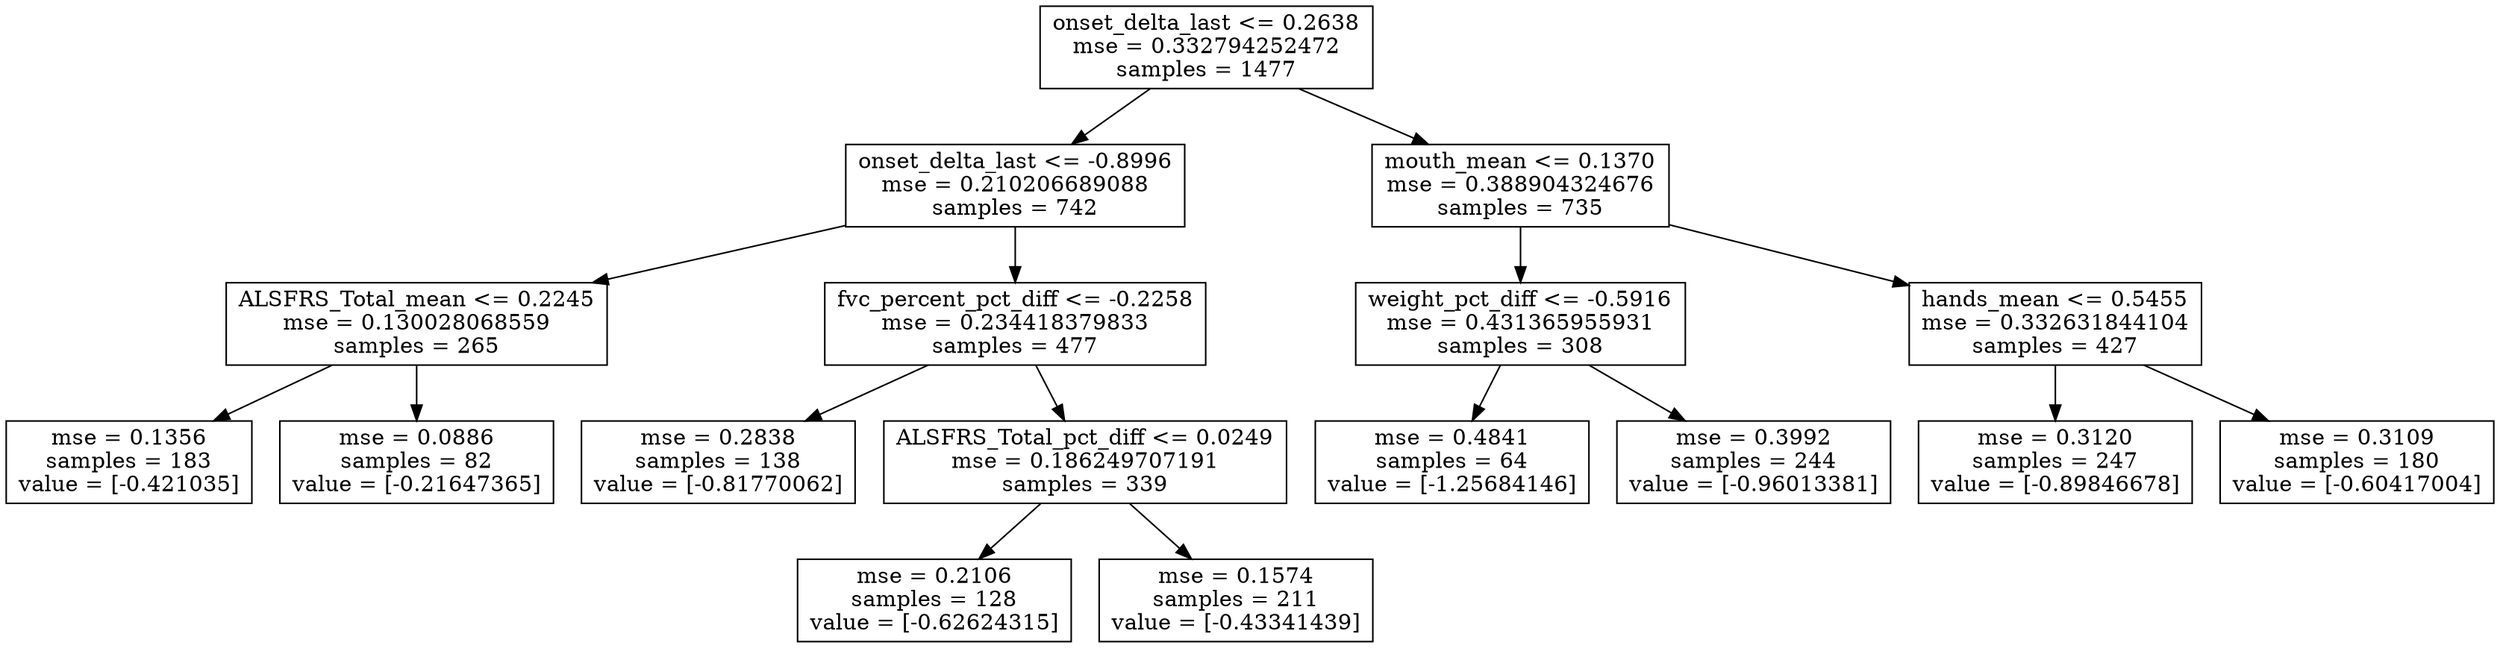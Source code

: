 digraph Tree {
0 [label="onset_delta_last <= 0.2638\nmse = 0.332794252472\nsamples = 1477", shape="box"] ;
1 [label="onset_delta_last <= -0.8996\nmse = 0.210206689088\nsamples = 742", shape="box"] ;
0 -> 1 ;
2 [label="ALSFRS_Total_mean <= 0.2245\nmse = 0.130028068559\nsamples = 265", shape="box"] ;
1 -> 2 ;
3 [label="mse = 0.1356\nsamples = 183\nvalue = [-0.421035]", shape="box"] ;
2 -> 3 ;
4 [label="mse = 0.0886\nsamples = 82\nvalue = [-0.21647365]", shape="box"] ;
2 -> 4 ;
5 [label="fvc_percent_pct_diff <= -0.2258\nmse = 0.234418379833\nsamples = 477", shape="box"] ;
1 -> 5 ;
6 [label="mse = 0.2838\nsamples = 138\nvalue = [-0.81770062]", shape="box"] ;
5 -> 6 ;
7 [label="ALSFRS_Total_pct_diff <= 0.0249\nmse = 0.186249707191\nsamples = 339", shape="box"] ;
5 -> 7 ;
8 [label="mse = 0.2106\nsamples = 128\nvalue = [-0.62624315]", shape="box"] ;
7 -> 8 ;
9 [label="mse = 0.1574\nsamples = 211\nvalue = [-0.43341439]", shape="box"] ;
7 -> 9 ;
10 [label="mouth_mean <= 0.1370\nmse = 0.388904324676\nsamples = 735", shape="box"] ;
0 -> 10 ;
11 [label="weight_pct_diff <= -0.5916\nmse = 0.431365955931\nsamples = 308", shape="box"] ;
10 -> 11 ;
12 [label="mse = 0.4841\nsamples = 64\nvalue = [-1.25684146]", shape="box"] ;
11 -> 12 ;
13 [label="mse = 0.3992\nsamples = 244\nvalue = [-0.96013381]", shape="box"] ;
11 -> 13 ;
14 [label="hands_mean <= 0.5455\nmse = 0.332631844104\nsamples = 427", shape="box"] ;
10 -> 14 ;
15 [label="mse = 0.3120\nsamples = 247\nvalue = [-0.89846678]", shape="box"] ;
14 -> 15 ;
16 [label="mse = 0.3109\nsamples = 180\nvalue = [-0.60417004]", shape="box"] ;
14 -> 16 ;
}